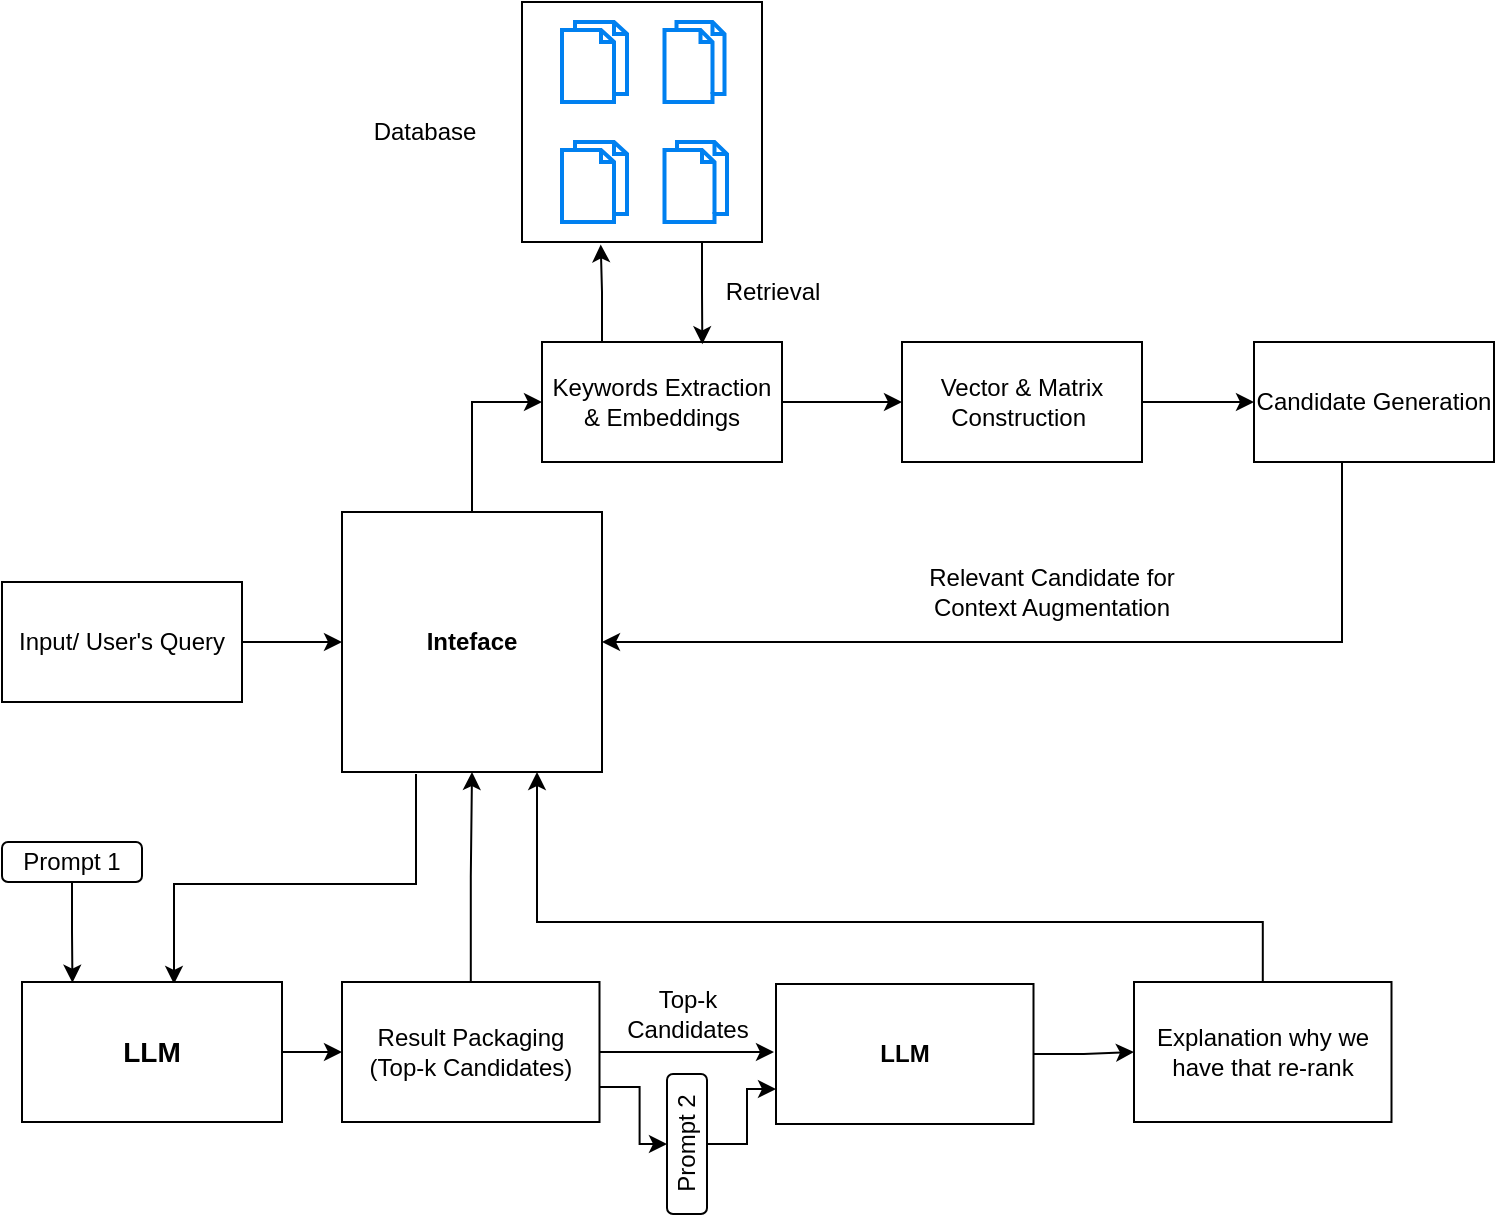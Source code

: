 <mxfile version="26.2.13">
  <diagram name="Page-1" id="JaTxogiYewoOS1oY42Er">
    <mxGraphModel dx="1667" dy="777" grid="1" gridSize="10" guides="1" tooltips="1" connect="1" arrows="1" fold="1" page="1" pageScale="1" pageWidth="827" pageHeight="1169" math="0" shadow="0">
      <root>
        <mxCell id="0" />
        <mxCell id="1" parent="0" />
        <mxCell id="EhBfr1RdsiaJjfYOSPly-15" value="" style="rounded=0;whiteSpace=wrap;html=1;" parent="1" vertex="1">
          <mxGeometry x="314" y="50" width="120" height="120" as="geometry" />
        </mxCell>
        <mxCell id="EhBfr1RdsiaJjfYOSPly-1" style="edgeStyle=orthogonalEdgeStyle;rounded=0;orthogonalLoop=1;jettySize=auto;html=1;entryX=0;entryY=0.5;entryDx=0;entryDy=0;" parent="1" source="1A07JjEnzSDgfy75ZeXQ-1" target="1A07JjEnzSDgfy75ZeXQ-2" edge="1">
          <mxGeometry relative="1" as="geometry" />
        </mxCell>
        <mxCell id="1A07JjEnzSDgfy75ZeXQ-1" value="Input/ User&#39;s Query" style="rounded=0;whiteSpace=wrap;html=1;" parent="1" vertex="1">
          <mxGeometry x="54" y="340" width="120" height="60" as="geometry" />
        </mxCell>
        <mxCell id="EhBfr1RdsiaJjfYOSPly-5" style="edgeStyle=orthogonalEdgeStyle;rounded=0;orthogonalLoop=1;jettySize=auto;html=1;entryX=0;entryY=0.5;entryDx=0;entryDy=0;" parent="1" source="1A07JjEnzSDgfy75ZeXQ-2" target="EhBfr1RdsiaJjfYOSPly-2" edge="1">
          <mxGeometry relative="1" as="geometry" />
        </mxCell>
        <mxCell id="EhBfr1RdsiaJjfYOSPly-23" style="edgeStyle=orthogonalEdgeStyle;rounded=0;orthogonalLoop=1;jettySize=auto;html=1;entryX=0.5;entryY=0;entryDx=0;entryDy=0;" parent="1" edge="1">
          <mxGeometry relative="1" as="geometry">
            <mxPoint x="261" y="436.0" as="sourcePoint" />
            <mxPoint x="140" y="541" as="targetPoint" />
            <Array as="points">
              <mxPoint x="261" y="491" />
              <mxPoint x="140" y="491" />
            </Array>
          </mxGeometry>
        </mxCell>
        <mxCell id="1A07JjEnzSDgfy75ZeXQ-2" value="&lt;b&gt;Inteface&lt;/b&gt;" style="rounded=0;whiteSpace=wrap;html=1;" parent="1" vertex="1">
          <mxGeometry x="224" y="305" width="130" height="130" as="geometry" />
        </mxCell>
        <mxCell id="EhBfr1RdsiaJjfYOSPly-6" style="edgeStyle=orthogonalEdgeStyle;rounded=0;orthogonalLoop=1;jettySize=auto;html=1;entryX=0;entryY=0.5;entryDx=0;entryDy=0;" parent="1" source="EhBfr1RdsiaJjfYOSPly-2" target="EhBfr1RdsiaJjfYOSPly-3" edge="1">
          <mxGeometry relative="1" as="geometry" />
        </mxCell>
        <mxCell id="EhBfr1RdsiaJjfYOSPly-2" value="Keywords Extraction &amp;amp; Embeddings" style="rounded=0;whiteSpace=wrap;html=1;" parent="1" vertex="1">
          <mxGeometry x="324" y="220" width="120" height="60" as="geometry" />
        </mxCell>
        <mxCell id="EhBfr1RdsiaJjfYOSPly-7" style="edgeStyle=orthogonalEdgeStyle;rounded=0;orthogonalLoop=1;jettySize=auto;html=1;entryX=0;entryY=0.5;entryDx=0;entryDy=0;" parent="1" source="EhBfr1RdsiaJjfYOSPly-3" target="EhBfr1RdsiaJjfYOSPly-4" edge="1">
          <mxGeometry relative="1" as="geometry" />
        </mxCell>
        <mxCell id="EhBfr1RdsiaJjfYOSPly-3" value="Vector &amp;amp; Matrix Construction&amp;nbsp;" style="rounded=0;whiteSpace=wrap;html=1;" parent="1" vertex="1">
          <mxGeometry x="504" y="220" width="120" height="60" as="geometry" />
        </mxCell>
        <mxCell id="EhBfr1RdsiaJjfYOSPly-20" style="edgeStyle=orthogonalEdgeStyle;rounded=0;orthogonalLoop=1;jettySize=auto;html=1;entryX=1;entryY=0.5;entryDx=0;entryDy=0;" parent="1" source="EhBfr1RdsiaJjfYOSPly-4" target="1A07JjEnzSDgfy75ZeXQ-2" edge="1">
          <mxGeometry relative="1" as="geometry">
            <Array as="points">
              <mxPoint x="724" y="370" />
            </Array>
          </mxGeometry>
        </mxCell>
        <mxCell id="EhBfr1RdsiaJjfYOSPly-4" value="Candidate Generation" style="rounded=0;whiteSpace=wrap;html=1;" parent="1" vertex="1">
          <mxGeometry x="680" y="220" width="120" height="60" as="geometry" />
        </mxCell>
        <mxCell id="EhBfr1RdsiaJjfYOSPly-11" value="" style="html=1;verticalLabelPosition=bottom;align=center;labelBackgroundColor=#ffffff;verticalAlign=top;strokeWidth=2;strokeColor=#0080F0;shadow=0;dashed=0;shape=mxgraph.ios7.icons.documents;" parent="1" vertex="1">
          <mxGeometry x="334" y="60" width="32.5" height="40" as="geometry" />
        </mxCell>
        <mxCell id="EhBfr1RdsiaJjfYOSPly-12" value="" style="html=1;verticalLabelPosition=bottom;align=center;labelBackgroundColor=#ffffff;verticalAlign=top;strokeWidth=2;strokeColor=#0080F0;shadow=0;dashed=0;shape=mxgraph.ios7.icons.documents;" parent="1" vertex="1">
          <mxGeometry x="385.25" y="120" width="31.25" height="40" as="geometry" />
        </mxCell>
        <mxCell id="EhBfr1RdsiaJjfYOSPly-13" value="" style="html=1;verticalLabelPosition=bottom;align=center;labelBackgroundColor=#ffffff;verticalAlign=top;strokeWidth=2;strokeColor=#0080F0;shadow=0;dashed=0;shape=mxgraph.ios7.icons.documents;" parent="1" vertex="1">
          <mxGeometry x="334" y="120" width="32.5" height="40" as="geometry" />
        </mxCell>
        <mxCell id="EhBfr1RdsiaJjfYOSPly-14" value="" style="html=1;verticalLabelPosition=bottom;align=center;labelBackgroundColor=#ffffff;verticalAlign=top;strokeWidth=2;strokeColor=#0080F0;shadow=0;dashed=0;shape=mxgraph.ios7.icons.documents;" parent="1" vertex="1">
          <mxGeometry x="385.25" y="60" width="30" height="40" as="geometry" />
        </mxCell>
        <mxCell id="EhBfr1RdsiaJjfYOSPly-16" style="edgeStyle=orthogonalEdgeStyle;rounded=0;orthogonalLoop=1;jettySize=auto;html=1;exitX=0.25;exitY=0;exitDx=0;exitDy=0;entryX=0.328;entryY=1.01;entryDx=0;entryDy=0;entryPerimeter=0;" parent="1" source="EhBfr1RdsiaJjfYOSPly-2" target="EhBfr1RdsiaJjfYOSPly-15" edge="1">
          <mxGeometry relative="1" as="geometry" />
        </mxCell>
        <mxCell id="EhBfr1RdsiaJjfYOSPly-17" style="edgeStyle=orthogonalEdgeStyle;rounded=0;orthogonalLoop=1;jettySize=auto;html=1;exitX=0.75;exitY=1;exitDx=0;exitDy=0;entryX=0.668;entryY=0.019;entryDx=0;entryDy=0;entryPerimeter=0;" parent="1" source="EhBfr1RdsiaJjfYOSPly-15" target="EhBfr1RdsiaJjfYOSPly-2" edge="1">
          <mxGeometry relative="1" as="geometry" />
        </mxCell>
        <mxCell id="EhBfr1RdsiaJjfYOSPly-19" value="Retrieval" style="text;html=1;align=center;verticalAlign=middle;resizable=0;points=[];autosize=1;strokeColor=none;fillColor=none;" parent="1" vertex="1">
          <mxGeometry x="404" y="180" width="70" height="30" as="geometry" />
        </mxCell>
        <mxCell id="EhBfr1RdsiaJjfYOSPly-21" value="Relevant Candidate for Context Augmentation" style="text;html=1;align=center;verticalAlign=middle;whiteSpace=wrap;rounded=0;" parent="1" vertex="1">
          <mxGeometry x="504" y="330" width="150" height="30" as="geometry" />
        </mxCell>
        <mxCell id="EhBfr1RdsiaJjfYOSPly-27" style="edgeStyle=orthogonalEdgeStyle;rounded=0;orthogonalLoop=1;jettySize=auto;html=1;" parent="1" source="EhBfr1RdsiaJjfYOSPly-22" target="EhBfr1RdsiaJjfYOSPly-28" edge="1">
          <mxGeometry relative="1" as="geometry">
            <mxPoint x="414.0" y="565" as="targetPoint" />
          </mxGeometry>
        </mxCell>
        <mxCell id="EhBfr1RdsiaJjfYOSPly-22" value="&lt;b&gt;&lt;font style=&quot;font-size: 14px;&quot;&gt;LLM&lt;/font&gt;&lt;/b&gt;" style="rounded=0;whiteSpace=wrap;html=1;" parent="1" vertex="1">
          <mxGeometry x="64" y="540" width="130" height="70" as="geometry" />
        </mxCell>
        <mxCell id="EhBfr1RdsiaJjfYOSPly-24" value="Prompt 1" style="rounded=1;whiteSpace=wrap;html=1;" parent="1" vertex="1">
          <mxGeometry x="54" y="470" width="70" height="20" as="geometry" />
        </mxCell>
        <mxCell id="EhBfr1RdsiaJjfYOSPly-25" style="edgeStyle=orthogonalEdgeStyle;rounded=0;orthogonalLoop=1;jettySize=auto;html=1;entryX=0.194;entryY=0.005;entryDx=0;entryDy=0;entryPerimeter=0;" parent="1" source="EhBfr1RdsiaJjfYOSPly-24" target="EhBfr1RdsiaJjfYOSPly-22" edge="1">
          <mxGeometry relative="1" as="geometry" />
        </mxCell>
        <mxCell id="TvUiOke8k6qNhTq351T--2" style="edgeStyle=orthogonalEdgeStyle;rounded=0;orthogonalLoop=1;jettySize=auto;html=1;entryX=0.5;entryY=1;entryDx=0;entryDy=0;" parent="1" source="EhBfr1RdsiaJjfYOSPly-28" target="1A07JjEnzSDgfy75ZeXQ-2" edge="1">
          <mxGeometry relative="1" as="geometry" />
        </mxCell>
        <mxCell id="TvUiOke8k6qNhTq351T--4" style="edgeStyle=orthogonalEdgeStyle;rounded=0;orthogonalLoop=1;jettySize=auto;html=1;" parent="1" source="EhBfr1RdsiaJjfYOSPly-28" edge="1">
          <mxGeometry relative="1" as="geometry">
            <mxPoint x="440" y="575" as="targetPoint" />
          </mxGeometry>
        </mxCell>
        <mxCell id="TvUiOke8k6qNhTq351T--9" style="edgeStyle=orthogonalEdgeStyle;rounded=0;orthogonalLoop=1;jettySize=auto;html=1;exitX=1;exitY=0.75;exitDx=0;exitDy=0;entryX=0.5;entryY=0;entryDx=0;entryDy=0;" parent="1" source="EhBfr1RdsiaJjfYOSPly-28" target="TvUiOke8k6qNhTq351T--8" edge="1">
          <mxGeometry relative="1" as="geometry" />
        </mxCell>
        <mxCell id="EhBfr1RdsiaJjfYOSPly-28" value="Result Packaging&lt;div&gt;(Top-k Candidates)&lt;/div&gt;" style="rounded=0;whiteSpace=wrap;html=1;" parent="1" vertex="1">
          <mxGeometry x="224" y="540" width="128.75" height="70" as="geometry" />
        </mxCell>
        <mxCell id="EhBfr1RdsiaJjfYOSPly-34" value="Database" style="text;html=1;align=center;verticalAlign=middle;resizable=0;points=[];autosize=1;strokeColor=none;fillColor=none;" parent="1" vertex="1">
          <mxGeometry x="230" y="100" width="70" height="30" as="geometry" />
        </mxCell>
        <mxCell id="TvUiOke8k6qNhTq351T--5" style="edgeStyle=orthogonalEdgeStyle;rounded=0;orthogonalLoop=1;jettySize=auto;html=1;" parent="1" source="TvUiOke8k6qNhTq351T--3" edge="1">
          <mxGeometry relative="1" as="geometry">
            <mxPoint x="620" y="575" as="targetPoint" />
          </mxGeometry>
        </mxCell>
        <mxCell id="TvUiOke8k6qNhTq351T--3" value="&lt;b&gt;LLM&lt;/b&gt;" style="rounded=0;whiteSpace=wrap;html=1;" parent="1" vertex="1">
          <mxGeometry x="441" y="541" width="128.75" height="70" as="geometry" />
        </mxCell>
        <mxCell id="TvUiOke8k6qNhTq351T--11" style="edgeStyle=orthogonalEdgeStyle;rounded=0;orthogonalLoop=1;jettySize=auto;html=1;entryX=0.75;entryY=1;entryDx=0;entryDy=0;" parent="1" source="TvUiOke8k6qNhTq351T--6" target="1A07JjEnzSDgfy75ZeXQ-2" edge="1">
          <mxGeometry relative="1" as="geometry">
            <Array as="points">
              <mxPoint x="684" y="510" />
              <mxPoint x="322" y="510" />
            </Array>
          </mxGeometry>
        </mxCell>
        <mxCell id="TvUiOke8k6qNhTq351T--6" value="Explanation why we have that re-rank" style="rounded=0;whiteSpace=wrap;html=1;" parent="1" vertex="1">
          <mxGeometry x="620" y="540" width="128.75" height="70" as="geometry" />
        </mxCell>
        <mxCell id="TvUiOke8k6qNhTq351T--7" value="Top-k Candidates" style="text;html=1;align=center;verticalAlign=middle;whiteSpace=wrap;rounded=0;" parent="1" vertex="1">
          <mxGeometry x="366.5" y="541" width="60" height="30" as="geometry" />
        </mxCell>
        <mxCell id="TvUiOke8k6qNhTq351T--10" style="edgeStyle=orthogonalEdgeStyle;rounded=0;orthogonalLoop=1;jettySize=auto;html=1;entryX=0;entryY=0.75;entryDx=0;entryDy=0;" parent="1" source="TvUiOke8k6qNhTq351T--8" target="TvUiOke8k6qNhTq351T--3" edge="1">
          <mxGeometry relative="1" as="geometry" />
        </mxCell>
        <mxCell id="TvUiOke8k6qNhTq351T--8" value="Prompt 2" style="rounded=1;whiteSpace=wrap;html=1;rotation=-90;" parent="1" vertex="1">
          <mxGeometry x="361.5" y="611" width="70" height="20" as="geometry" />
        </mxCell>
      </root>
    </mxGraphModel>
  </diagram>
</mxfile>

